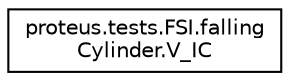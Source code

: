 digraph "Graphical Class Hierarchy"
{
 // LATEX_PDF_SIZE
  edge [fontname="Helvetica",fontsize="10",labelfontname="Helvetica",labelfontsize="10"];
  node [fontname="Helvetica",fontsize="10",shape=record];
  rankdir="LR";
  Node0 [label="proteus.tests.FSI.falling\lCylinder.V_IC",height=0.2,width=0.4,color="black", fillcolor="white", style="filled",URL="$dc/d22/classproteus_1_1tests_1_1FSI_1_1fallingCylinder_1_1V__IC.html",tooltip=" "];
}
